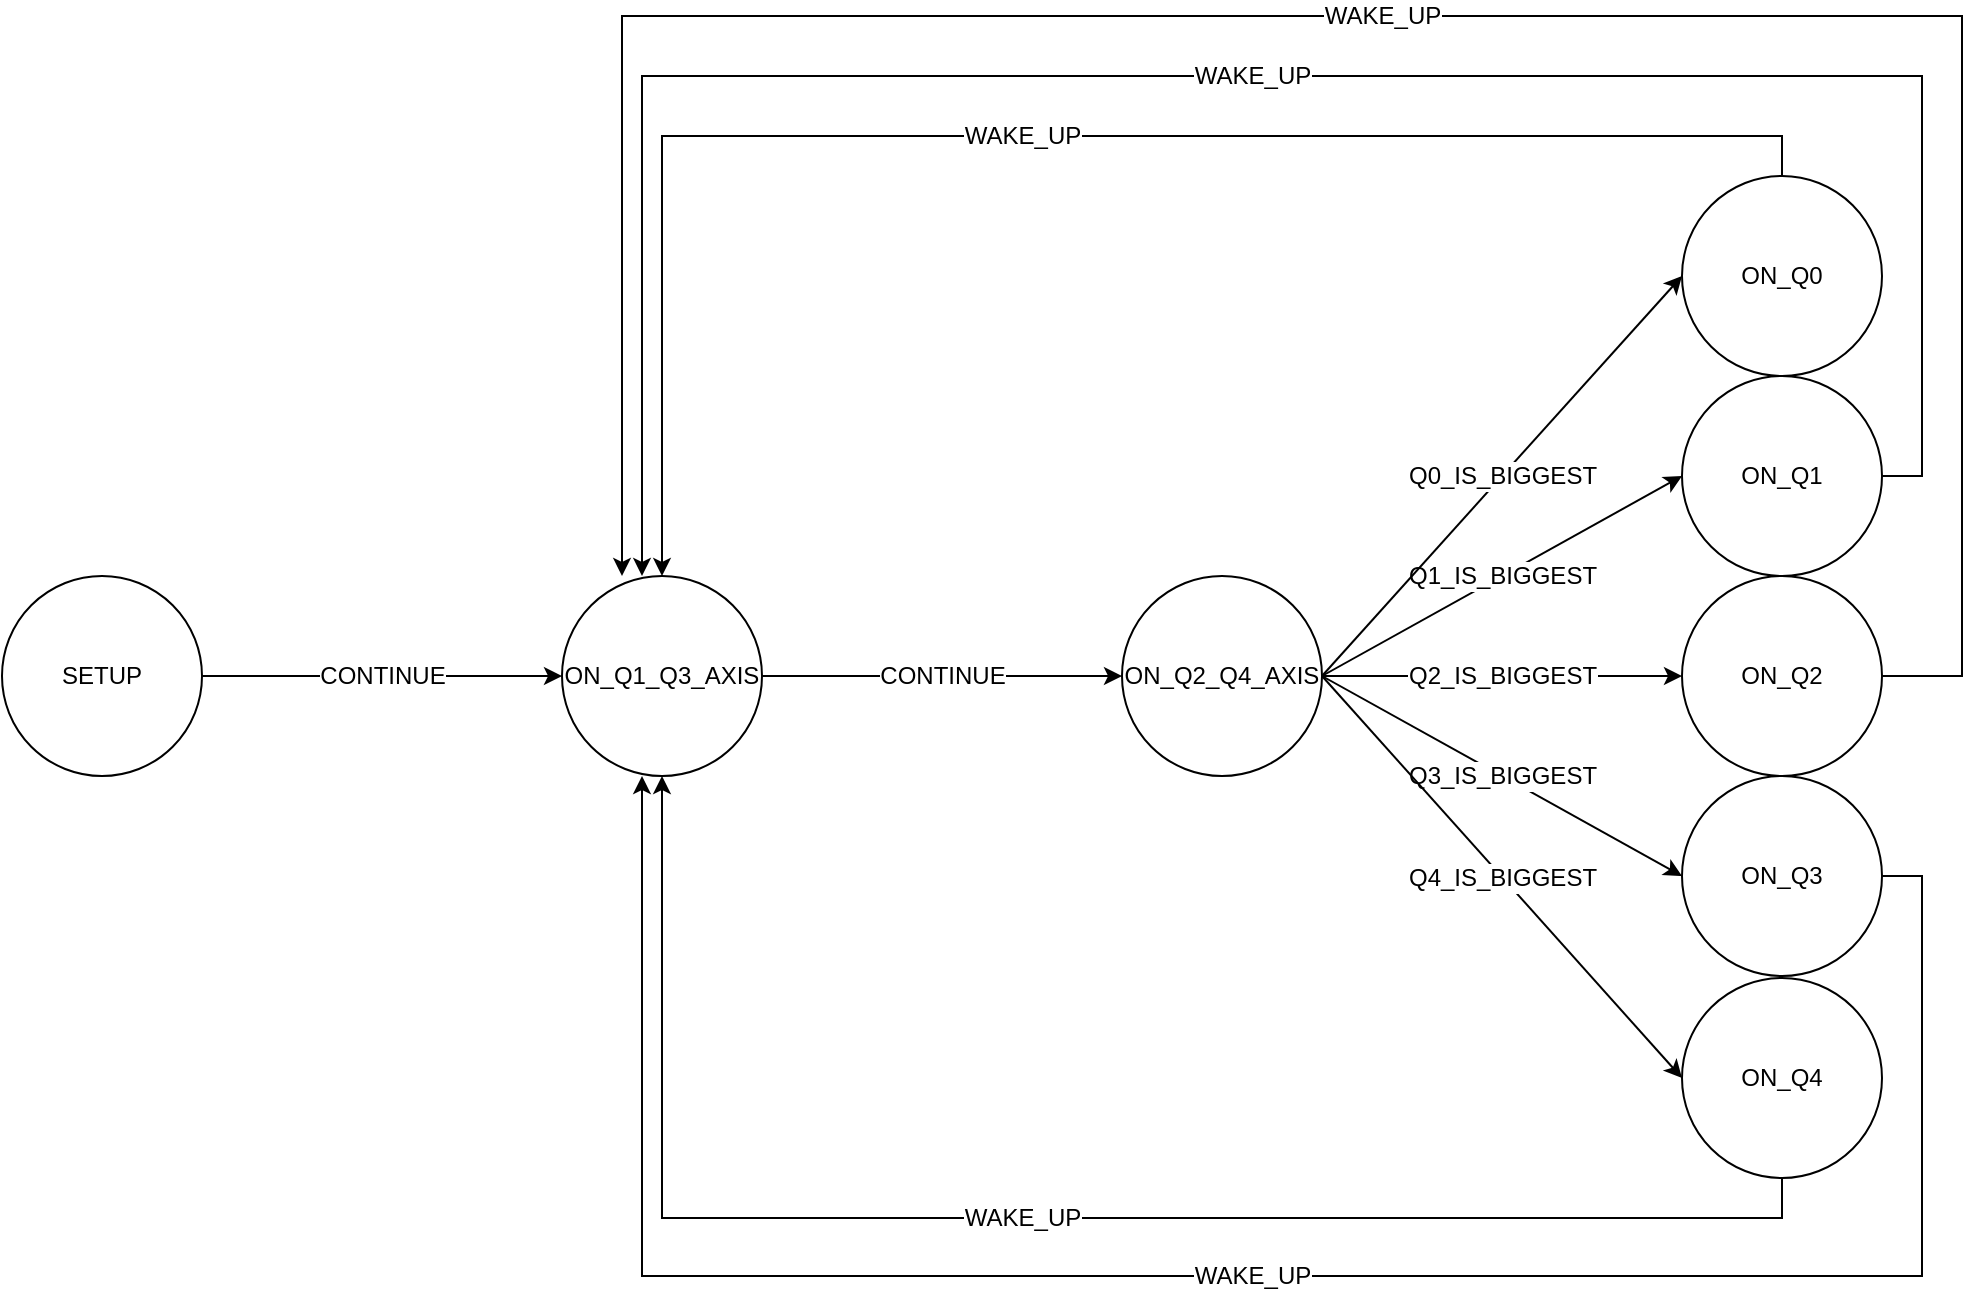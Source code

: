 <mxfile version="24.2.7" type="device" pages="2">
  <diagram name="Diagrama de estados" id="2YS5H9ZCi3lF4nUnDpEQ">
    <mxGraphModel dx="2613" dy="753" grid="1" gridSize="10" guides="1" tooltips="1" connect="1" arrows="1" fold="1" page="1" pageScale="1" pageWidth="1169" pageHeight="827" math="0" shadow="0">
      <root>
        <mxCell id="0" />
        <mxCell id="1" parent="0" />
        <mxCell id="ky3cwqDqhnrRtxj8B09a-54" value="CONTINUE" style="edgeStyle=none;rounded=0;orthogonalLoop=1;jettySize=auto;html=1;fontSize=12;" parent="1" source="ky3cwqDqhnrRtxj8B09a-55" target="ky3cwqDqhnrRtxj8B09a-57" edge="1">
          <mxGeometry relative="1" as="geometry" />
        </mxCell>
        <mxCell id="ky3cwqDqhnrRtxj8B09a-55" value="SETUP" style="ellipse;whiteSpace=wrap;html=1;aspect=fixed;fontSize=12;" parent="1" vertex="1">
          <mxGeometry x="-260" y="730.0" width="100" height="100" as="geometry" />
        </mxCell>
        <mxCell id="ky3cwqDqhnrRtxj8B09a-78" value="CONTINUE" style="edgeStyle=orthogonalEdgeStyle;rounded=0;orthogonalLoop=1;jettySize=auto;html=1;fontSize=12;" parent="1" source="ky3cwqDqhnrRtxj8B09a-57" target="ky3cwqDqhnrRtxj8B09a-77" edge="1">
          <mxGeometry relative="1" as="geometry" />
        </mxCell>
        <mxCell id="ky3cwqDqhnrRtxj8B09a-57" value="ON_Q1_Q3_AXIS" style="ellipse;whiteSpace=wrap;html=1;aspect=fixed;fontSize=12;" parent="1" vertex="1">
          <mxGeometry x="20" y="730.0" width="100" height="100" as="geometry" />
        </mxCell>
        <mxCell id="ky3cwqDqhnrRtxj8B09a-80" value="Q1_IS_BIGGEST" style="edgeStyle=none;rounded=0;orthogonalLoop=1;jettySize=auto;html=1;entryX=0;entryY=0.5;entryDx=0;entryDy=0;exitX=1;exitY=0.5;exitDx=0;exitDy=0;fontSize=12;" parent="1" source="ky3cwqDqhnrRtxj8B09a-77" target="ky3cwqDqhnrRtxj8B09a-83" edge="1">
          <mxGeometry relative="1" as="geometry" />
        </mxCell>
        <mxCell id="ky3cwqDqhnrRtxj8B09a-86" value="Q2_IS_BIGGEST" style="edgeStyle=none;rounded=0;orthogonalLoop=1;jettySize=auto;html=1;exitX=1;exitY=0.5;exitDx=0;exitDy=0;entryX=0;entryY=0.5;entryDx=0;entryDy=0;fontSize=12;" parent="1" source="ky3cwqDqhnrRtxj8B09a-77" target="ky3cwqDqhnrRtxj8B09a-79" edge="1">
          <mxGeometry relative="1" as="geometry" />
        </mxCell>
        <mxCell id="ky3cwqDqhnrRtxj8B09a-87" value="Q3_IS_BIGGEST" style="edgeStyle=none;rounded=0;orthogonalLoop=1;jettySize=auto;html=1;exitX=1;exitY=0.5;exitDx=0;exitDy=0;entryX=0;entryY=0.5;entryDx=0;entryDy=0;fontSize=12;" parent="1" source="ky3cwqDqhnrRtxj8B09a-77" target="ky3cwqDqhnrRtxj8B09a-84" edge="1">
          <mxGeometry relative="1" as="geometry" />
        </mxCell>
        <mxCell id="ky3cwqDqhnrRtxj8B09a-88" value="Q4_IS_BIGGEST" style="edgeStyle=none;rounded=0;orthogonalLoop=1;jettySize=auto;html=1;exitX=1;exitY=0.5;exitDx=0;exitDy=0;entryX=0;entryY=0.5;entryDx=0;entryDy=0;fontSize=12;" parent="1" source="ky3cwqDqhnrRtxj8B09a-77" target="ky3cwqDqhnrRtxj8B09a-85" edge="1">
          <mxGeometry relative="1" as="geometry" />
        </mxCell>
        <mxCell id="ky3cwqDqhnrRtxj8B09a-90" value="Q0_IS_BIGGEST" style="edgeStyle=none;rounded=0;orthogonalLoop=1;jettySize=auto;html=1;exitX=1;exitY=0.5;exitDx=0;exitDy=0;entryX=0;entryY=0.5;entryDx=0;entryDy=0;fontSize=12;" parent="1" source="ky3cwqDqhnrRtxj8B09a-77" target="ky3cwqDqhnrRtxj8B09a-89" edge="1">
          <mxGeometry relative="1" as="geometry" />
        </mxCell>
        <mxCell id="ky3cwqDqhnrRtxj8B09a-77" value="ON_Q2_Q4_AXIS" style="ellipse;whiteSpace=wrap;html=1;aspect=fixed;fontSize=12;" parent="1" vertex="1">
          <mxGeometry x="300" y="730.0" width="100" height="100" as="geometry" />
        </mxCell>
        <mxCell id="ky3cwqDqhnrRtxj8B09a-79" value="ON_Q2" style="ellipse;whiteSpace=wrap;html=1;aspect=fixed;fontSize=12;" parent="1" vertex="1">
          <mxGeometry x="580" y="730.0" width="100" height="100" as="geometry" />
        </mxCell>
        <mxCell id="ky3cwqDqhnrRtxj8B09a-83" value="ON_Q1" style="ellipse;whiteSpace=wrap;html=1;aspect=fixed;fontSize=12;" parent="1" vertex="1">
          <mxGeometry x="580" y="630.0" width="100" height="100" as="geometry" />
        </mxCell>
        <mxCell id="ky3cwqDqhnrRtxj8B09a-84" value="ON_Q3" style="ellipse;whiteSpace=wrap;html=1;aspect=fixed;fontSize=12;" parent="1" vertex="1">
          <mxGeometry x="580" y="830.0" width="100" height="100" as="geometry" />
        </mxCell>
        <mxCell id="ky3cwqDqhnrRtxj8B09a-100" value="WAKE_UP" style="edgeStyle=orthogonalEdgeStyle;rounded=0;orthogonalLoop=1;jettySize=auto;html=1;exitX=0.5;exitY=1;exitDx=0;exitDy=0;fontSize=12;" parent="1" source="ky3cwqDqhnrRtxj8B09a-85" target="ky3cwqDqhnrRtxj8B09a-57" edge="1">
          <mxGeometry relative="1" as="geometry" />
        </mxCell>
        <mxCell id="ky3cwqDqhnrRtxj8B09a-85" value="ON_Q4" style="ellipse;whiteSpace=wrap;html=1;aspect=fixed;fontSize=12;" parent="1" vertex="1">
          <mxGeometry x="580" y="931.0" width="100" height="100" as="geometry" />
        </mxCell>
        <mxCell id="ky3cwqDqhnrRtxj8B09a-92" value="WAKE_UP" style="edgeStyle=orthogonalEdgeStyle;rounded=0;orthogonalLoop=1;jettySize=auto;html=1;exitX=0.5;exitY=0;exitDx=0;exitDy=0;entryX=0.5;entryY=0;entryDx=0;entryDy=0;fontSize=12;" parent="1" source="ky3cwqDqhnrRtxj8B09a-89" target="ky3cwqDqhnrRtxj8B09a-57" edge="1">
          <mxGeometry relative="1" as="geometry" />
        </mxCell>
        <mxCell id="ky3cwqDqhnrRtxj8B09a-89" value="ON_Q0" style="ellipse;whiteSpace=wrap;html=1;aspect=fixed;fontSize=12;" parent="1" vertex="1">
          <mxGeometry x="580" y="530.0" width="100" height="100" as="geometry" />
        </mxCell>
        <mxCell id="ky3cwqDqhnrRtxj8B09a-101" value="WAKE_UP" style="edgeStyle=orthogonalEdgeStyle;rounded=0;orthogonalLoop=1;jettySize=auto;html=1;exitX=1;exitY=0.5;exitDx=0;exitDy=0;entryX=0.4;entryY=1;entryDx=0;entryDy=0;entryPerimeter=0;fontSize=12;" parent="1" source="ky3cwqDqhnrRtxj8B09a-84" target="ky3cwqDqhnrRtxj8B09a-57" edge="1">
          <mxGeometry relative="1" as="geometry">
            <Array as="points">
              <mxPoint x="700" y="880" />
              <mxPoint x="700" y="1080" />
              <mxPoint x="60" y="1080" />
            </Array>
          </mxGeometry>
        </mxCell>
        <mxCell id="ky3cwqDqhnrRtxj8B09a-102" value="WAKE_UP" style="edgeStyle=orthogonalEdgeStyle;rounded=0;orthogonalLoop=1;jettySize=auto;html=1;exitX=1;exitY=0.5;exitDx=0;exitDy=0;entryX=0.4;entryY=0;entryDx=0;entryDy=0;entryPerimeter=0;fontSize=12;" parent="1" source="ky3cwqDqhnrRtxj8B09a-83" target="ky3cwqDqhnrRtxj8B09a-57" edge="1">
          <mxGeometry relative="1" as="geometry">
            <Array as="points">
              <mxPoint x="700" y="680" />
              <mxPoint x="700" y="480" />
              <mxPoint x="60" y="480" />
            </Array>
          </mxGeometry>
        </mxCell>
        <mxCell id="ky3cwqDqhnrRtxj8B09a-103" value="WAKE_UP" style="edgeStyle=orthogonalEdgeStyle;rounded=0;orthogonalLoop=1;jettySize=auto;html=1;exitX=1;exitY=0.5;exitDx=0;exitDy=0;entryX=0.3;entryY=0;entryDx=0;entryDy=0;entryPerimeter=0;fontSize=12;" parent="1" source="ky3cwqDqhnrRtxj8B09a-79" target="ky3cwqDqhnrRtxj8B09a-57" edge="1">
          <mxGeometry relative="1" as="geometry">
            <Array as="points">
              <mxPoint x="720" y="780" />
              <mxPoint x="720" y="450" />
              <mxPoint x="50" y="450" />
            </Array>
          </mxGeometry>
        </mxCell>
      </root>
    </mxGraphModel>
  </diagram>
  <diagram id="L4zISgUBIAaE1iMOp7W1" name="Planos">
    <mxGraphModel dx="2591" dy="2089" grid="1" gridSize="10" guides="1" tooltips="1" connect="1" arrows="1" fold="1" page="1" pageScale="1" pageWidth="827" pageHeight="1169" math="0" shadow="0">
      <root>
        <mxCell id="0" />
        <mxCell id="1" parent="0" />
        <mxCell id="abRbxnpv3emvs4SVTnRn-21" value="" style="verticalLabelPosition=bottom;verticalAlign=top;html=1;shape=mxgraph.basic.half_circle;rotation=180;fillColor=#EAF1FC;strokeColor=#6c8ebf;" vertex="1" parent="1">
          <mxGeometry x="1140" y="-300" width="600" height="300" as="geometry" />
        </mxCell>
        <mxCell id="abRbxnpv3emvs4SVTnRn-1" value="" style="shape=orEllipse;perimeter=ellipsePerimeter;whiteSpace=wrap;html=1;backgroundOutline=1;fillColor=#eaf1fc;strokeColor=#6c8ebf;" vertex="1" parent="1">
          <mxGeometry x="-300" y="-300" width="600" height="600" as="geometry" />
        </mxCell>
        <mxCell id="abRbxnpv3emvs4SVTnRn-2" value="" style="ellipse;whiteSpace=wrap;html=1;aspect=fixed;fillColor=#EAF1FC;strokeColor=#6c8ebf;" vertex="1" parent="1">
          <mxGeometry x="-112.5" y="-112.5" width="225" height="225" as="geometry" />
        </mxCell>
        <mxCell id="abRbxnpv3emvs4SVTnRn-60" style="edgeStyle=none;rounded=0;orthogonalLoop=1;jettySize=auto;html=1;exitX=1;exitY=0.5;exitDx=0;exitDy=0;endArrow=none;endFill=0;fillColor=#f8cecc;strokeColor=#b85450;" edge="1" parent="1" source="abRbxnpv3emvs4SVTnRn-7" target="abRbxnpv3emvs4SVTnRn-32">
          <mxGeometry relative="1" as="geometry" />
        </mxCell>
        <mxCell id="abRbxnpv3emvs4SVTnRn-61" style="edgeStyle=none;rounded=0;orthogonalLoop=1;jettySize=auto;html=1;exitX=0.5;exitY=0;exitDx=0;exitDy=0;endArrow=none;endFill=0;fillColor=#f8cecc;strokeColor=#b85450;" edge="1" parent="1" source="abRbxnpv3emvs4SVTnRn-7" target="abRbxnpv3emvs4SVTnRn-33">
          <mxGeometry relative="1" as="geometry" />
        </mxCell>
        <mxCell id="abRbxnpv3emvs4SVTnRn-62" style="edgeStyle=none;rounded=0;orthogonalLoop=1;jettySize=auto;html=1;exitX=0.5;exitY=1;exitDx=0;exitDy=0;fillColor=#f8cecc;strokeColor=#b85450;endArrow=none;endFill=0;" edge="1" parent="1" source="abRbxnpv3emvs4SVTnRn-7" target="abRbxnpv3emvs4SVTnRn-35">
          <mxGeometry relative="1" as="geometry" />
        </mxCell>
        <mxCell id="abRbxnpv3emvs4SVTnRn-7" value="" style="shape=ext;double=1;whiteSpace=wrap;html=1;aspect=fixed;fillColor=#1ba1e2;fontColor=#ffffff;strokeColor=#006EAF;rotation=315;direction=east;" vertex="1" parent="1">
          <mxGeometry x="-80" y="-80" width="160" height="160" as="geometry" />
        </mxCell>
        <mxCell id="abRbxnpv3emvs4SVTnRn-8" value="x" style="shape=flexArrow;endArrow=classic;html=1;rounded=0;entryX=1;entryY=0.5;entryDx=0;entryDy=0;fillColor=#e51400;strokeColor=#B20000;" edge="1" parent="1" target="abRbxnpv3emvs4SVTnRn-7">
          <mxGeometry width="50" height="50" relative="1" as="geometry">
            <mxPoint as="sourcePoint" />
            <mxPoint x="640" y="580" as="targetPoint" />
          </mxGeometry>
        </mxCell>
        <mxCell id="abRbxnpv3emvs4SVTnRn-9" value="y" style="shape=flexArrow;endArrow=classic;html=1;rounded=0;startSize=0;entryX=0;entryY=0.5;entryDx=0;entryDy=0;fillColor=#008a00;strokeColor=#005700;" edge="1" parent="1" target="abRbxnpv3emvs4SVTnRn-7">
          <mxGeometry width="50" height="50" relative="1" as="geometry">
            <mxPoint as="sourcePoint" />
            <mxPoint x="70" y="-10" as="targetPoint" />
          </mxGeometry>
        </mxCell>
        <mxCell id="abRbxnpv3emvs4SVTnRn-19" value="ON_Q1_Q3_AXIS" style="text;html=1;align=center;verticalAlign=middle;whiteSpace=wrap;rounded=0;fontSize=20;fontStyle=1" vertex="1" parent="1">
          <mxGeometry x="-112.5" y="-380" width="265" height="58" as="geometry" />
        </mxCell>
        <mxCell id="abRbxnpv3emvs4SVTnRn-20" value="ON_Q2_Q4_AXIS" style="text;html=1;align=center;verticalAlign=middle;whiteSpace=wrap;rounded=0;fontSize=20;fontStyle=1" vertex="1" parent="1">
          <mxGeometry x="584" y="-380" width="265" height="58" as="geometry" />
        </mxCell>
        <mxCell id="abRbxnpv3emvs4SVTnRn-22" value="" style="endArrow=none;html=1;rounded=0;exitX=0.5;exitY=0;exitDx=0;exitDy=0;exitPerimeter=0;entryX=0.5;entryY=1;entryDx=0;entryDy=0;entryPerimeter=0;fillColor=#dae8fc;strokeColor=#6c8ebf;" edge="1" parent="1" source="abRbxnpv3emvs4SVTnRn-21" target="abRbxnpv3emvs4SVTnRn-21">
          <mxGeometry width="50" height="50" relative="1" as="geometry">
            <mxPoint x="1350" y="-90" as="sourcePoint" />
            <mxPoint x="1400" y="-140" as="targetPoint" />
          </mxGeometry>
        </mxCell>
        <mxCell id="abRbxnpv3emvs4SVTnRn-23" value="ON_Q3" style="text;html=1;align=center;verticalAlign=middle;whiteSpace=wrap;rounded=0;fontSize=20;fontStyle=1" vertex="1" parent="1">
          <mxGeometry x="1307.5" y="-380" width="265" height="58" as="geometry" />
        </mxCell>
        <mxCell id="abRbxnpv3emvs4SVTnRn-24" value="Q3" style="text;html=1;align=center;verticalAlign=middle;resizable=0;points=[];autosize=1;strokeColor=none;fillColor=none;fontSize=22;" vertex="1" parent="1">
          <mxGeometry x="1300" y="-171.25" width="50" height="40" as="geometry" />
        </mxCell>
        <mxCell id="abRbxnpv3emvs4SVTnRn-25" value="Q1" style="text;html=1;align=center;verticalAlign=middle;resizable=0;points=[];autosize=1;strokeColor=none;fillColor=none;fontSize=22;" vertex="1" parent="1">
          <mxGeometry x="1540" y="-170" width="50" height="40" as="geometry" />
        </mxCell>
        <mxCell id="mCGAD4PEATvQ_UTpFTDE-2" style="edgeStyle=none;rounded=0;orthogonalLoop=1;jettySize=auto;html=1;endArrow=none;endFill=0;fillColor=#d5e8d4;strokeColor=#82b366;exitX=0.5;exitY=0;exitDx=0;exitDy=0;exitPerimeter=0;" edge="1" parent="1" source="abRbxnpv3emvs4SVTnRn-21" target="mCGAD4PEATvQ_UTpFTDE-1">
          <mxGeometry relative="1" as="geometry" />
        </mxCell>
        <mxCell id="abRbxnpv3emvs4SVTnRn-32" value="0°" style="text;html=1;align=center;verticalAlign=middle;resizable=0;points=[];autosize=1;strokeColor=none;fillColor=none;fontSize=22;rotation=315;" vertex="1" parent="1">
          <mxGeometry x="234" y="-274" width="40" height="40" as="geometry" />
        </mxCell>
        <mxCell id="abRbxnpv3emvs4SVTnRn-33" value="90°" style="text;html=1;align=center;verticalAlign=middle;resizable=0;points=[];autosize=1;strokeColor=none;fillColor=none;fontSize=22;rotation=315;" vertex="1" parent="1">
          <mxGeometry x="-285" y="-274" width="60" height="40" as="geometry" />
        </mxCell>
        <mxCell id="abRbxnpv3emvs4SVTnRn-34" value="180°" style="text;html=1;align=center;verticalAlign=middle;resizable=0;points=[];autosize=1;strokeColor=none;fillColor=none;fontSize=22;rotation=315;" vertex="1" parent="1">
          <mxGeometry x="-300" y="245" width="70" height="40" as="geometry" />
        </mxCell>
        <mxCell id="abRbxnpv3emvs4SVTnRn-35" value="270°" style="text;html=1;align=center;verticalAlign=middle;resizable=0;points=[];autosize=1;strokeColor=none;fillColor=none;fontSize=22;rotation=315;" vertex="1" parent="1">
          <mxGeometry x="219" y="234" width="70" height="40" as="geometry" />
        </mxCell>
        <mxCell id="abRbxnpv3emvs4SVTnRn-59" style="edgeStyle=none;rounded=0;orthogonalLoop=1;jettySize=auto;html=1;exitX=0;exitY=0.5;exitDx=0;exitDy=0;endArrow=none;endFill=0;fillColor=#f8cecc;strokeColor=#b85450;" edge="1" parent="1" source="abRbxnpv3emvs4SVTnRn-7" target="abRbxnpv3emvs4SVTnRn-34">
          <mxGeometry relative="1" as="geometry" />
        </mxCell>
        <mxCell id="abRbxnpv3emvs4SVTnRn-5" value="Q3" style="text;html=1;align=center;verticalAlign=middle;resizable=0;points=[];autosize=1;fontSize=22;fillColor=#EAF1FC;" vertex="1" parent="1">
          <mxGeometry x="-162.5" y="112.5" width="50" height="40" as="geometry" />
        </mxCell>
        <mxCell id="abRbxnpv3emvs4SVTnRn-3" value="Q1" style="text;html=1;align=center;verticalAlign=middle;resizable=0;points=[];autosize=1;strokeColor=none;fillColor=#EAF1FC;fontSize=22;" vertex="1" parent="1">
          <mxGeometry x="112.5" y="-152.5" width="50" height="40" as="geometry" />
        </mxCell>
        <mxCell id="abRbxnpv3emvs4SVTnRn-6" value="Q2" style="text;html=1;align=center;verticalAlign=middle;resizable=0;points=[];autosize=1;strokeColor=none;fillColor=#EAF1FC;fontSize=22;" vertex="1" parent="1">
          <mxGeometry x="-181.25" y="-171.25" width="50" height="40" as="geometry" />
        </mxCell>
        <mxCell id="abRbxnpv3emvs4SVTnRn-4" value="Q4" style="text;html=1;align=center;verticalAlign=middle;resizable=0;points=[];autosize=1;strokeColor=none;fillColor=#EAF1FC;fontSize=22;" vertex="1" parent="1">
          <mxGeometry x="112.5" y="112.5" width="50" height="40" as="geometry" />
        </mxCell>
        <mxCell id="abRbxnpv3emvs4SVTnRn-64" value="" style="shape=orEllipse;perimeter=ellipsePerimeter;whiteSpace=wrap;html=1;backgroundOutline=1;fillColor=#eaf1fc;strokeColor=#6c8ebf;" vertex="1" parent="1">
          <mxGeometry x="416.5" y="-300" width="600" height="600" as="geometry" />
        </mxCell>
        <mxCell id="abRbxnpv3emvs4SVTnRn-65" value="" style="ellipse;whiteSpace=wrap;html=1;aspect=fixed;fillColor=#EAF1FC;strokeColor=#6c8ebf;" vertex="1" parent="1">
          <mxGeometry x="604" y="-112.5" width="225" height="225" as="geometry" />
        </mxCell>
        <mxCell id="abRbxnpv3emvs4SVTnRn-66" style="edgeStyle=none;rounded=0;orthogonalLoop=1;jettySize=auto;html=1;exitX=0.5;exitY=1;exitDx=0;exitDy=0;endArrow=none;endFill=0;fillColor=#f8cecc;strokeColor=#b85450;" edge="1" parent="1" source="abRbxnpv3emvs4SVTnRn-69" target="abRbxnpv3emvs4SVTnRn-72">
          <mxGeometry relative="1" as="geometry" />
        </mxCell>
        <mxCell id="abRbxnpv3emvs4SVTnRn-67" style="edgeStyle=none;rounded=0;orthogonalLoop=1;jettySize=auto;html=1;endArrow=none;endFill=0;fillColor=#f8cecc;strokeColor=#b85450;" edge="1" parent="1" source="abRbxnpv3emvs4SVTnRn-69" target="abRbxnpv3emvs4SVTnRn-73">
          <mxGeometry relative="1" as="geometry" />
        </mxCell>
        <mxCell id="abRbxnpv3emvs4SVTnRn-68" style="edgeStyle=none;rounded=0;orthogonalLoop=1;jettySize=auto;html=1;exitX=0;exitY=0.5;exitDx=0;exitDy=0;fillColor=#f8cecc;strokeColor=#b85450;endArrow=none;endFill=0;" edge="1" parent="1" source="abRbxnpv3emvs4SVTnRn-69" target="abRbxnpv3emvs4SVTnRn-75">
          <mxGeometry relative="1" as="geometry" />
        </mxCell>
        <mxCell id="abRbxnpv3emvs4SVTnRn-69" value="" style="shape=ext;double=1;whiteSpace=wrap;html=1;aspect=fixed;fillColor=#1ba1e2;fontColor=#ffffff;strokeColor=#006EAF;rotation=315;direction=north;" vertex="1" parent="1">
          <mxGeometry x="636.5" y="-80" width="160" height="160" as="geometry" />
        </mxCell>
        <mxCell id="abRbxnpv3emvs4SVTnRn-70" value="x" style="shape=flexArrow;endArrow=classic;html=1;rounded=0;entryX=1;entryY=0.5;entryDx=0;entryDy=0;fillColor=#e51400;strokeColor=#B20000;" edge="1" parent="1" target="abRbxnpv3emvs4SVTnRn-69">
          <mxGeometry width="50" height="50" relative="1" as="geometry">
            <mxPoint x="716.5" as="sourcePoint" />
            <mxPoint x="1356.5" y="580" as="targetPoint" />
          </mxGeometry>
        </mxCell>
        <mxCell id="abRbxnpv3emvs4SVTnRn-71" value="y" style="shape=flexArrow;endArrow=classic;html=1;rounded=0;startSize=0;entryX=0;entryY=0.5;entryDx=0;entryDy=0;fillColor=#008a00;strokeColor=#005700;" edge="1" parent="1" target="abRbxnpv3emvs4SVTnRn-69">
          <mxGeometry width="50" height="50" relative="1" as="geometry">
            <mxPoint x="716.5" as="sourcePoint" />
            <mxPoint x="786.5" y="-10" as="targetPoint" />
          </mxGeometry>
        </mxCell>
        <mxCell id="abRbxnpv3emvs4SVTnRn-72" value="0°" style="text;html=1;align=center;verticalAlign=middle;resizable=0;points=[];autosize=1;strokeColor=none;fillColor=none;fontSize=22;rotation=315;" vertex="1" parent="1">
          <mxGeometry x="950.5" y="-274" width="40" height="40" as="geometry" />
        </mxCell>
        <mxCell id="abRbxnpv3emvs4SVTnRn-73" value="90°" style="text;html=1;align=center;verticalAlign=middle;resizable=0;points=[];autosize=1;strokeColor=none;fillColor=none;fontSize=22;rotation=315;" vertex="1" parent="1">
          <mxGeometry x="431.5" y="-274" width="60" height="40" as="geometry" />
        </mxCell>
        <mxCell id="abRbxnpv3emvs4SVTnRn-74" value="180°" style="text;html=1;align=center;verticalAlign=middle;resizable=0;points=[];autosize=1;strokeColor=none;fillColor=none;fontSize=22;rotation=315;" vertex="1" parent="1">
          <mxGeometry x="416.5" y="245" width="70" height="40" as="geometry" />
        </mxCell>
        <mxCell id="abRbxnpv3emvs4SVTnRn-75" value="270°" style="text;html=1;align=center;verticalAlign=middle;resizable=0;points=[];autosize=1;strokeColor=none;fillColor=none;fontSize=22;rotation=315;" vertex="1" parent="1">
          <mxGeometry x="935.5" y="234" width="70" height="40" as="geometry" />
        </mxCell>
        <mxCell id="abRbxnpv3emvs4SVTnRn-76" style="edgeStyle=none;rounded=0;orthogonalLoop=1;jettySize=auto;html=1;exitX=0.5;exitY=0;exitDx=0;exitDy=0;endArrow=none;endFill=0;fillColor=#f8cecc;strokeColor=#b85450;" edge="1" parent="1" source="abRbxnpv3emvs4SVTnRn-69" target="abRbxnpv3emvs4SVTnRn-74">
          <mxGeometry relative="1" as="geometry" />
        </mxCell>
        <mxCell id="abRbxnpv3emvs4SVTnRn-77" value="Q3" style="text;html=1;align=center;verticalAlign=middle;resizable=0;points=[];autosize=1;fontSize=22;fillColor=#EAF1FC;" vertex="1" parent="1">
          <mxGeometry x="554" y="112.5" width="50" height="40" as="geometry" />
        </mxCell>
        <mxCell id="abRbxnpv3emvs4SVTnRn-78" value="Q1" style="text;html=1;align=center;verticalAlign=middle;resizable=0;points=[];autosize=1;strokeColor=none;fillColor=#EAF1FC;fontSize=22;" vertex="1" parent="1">
          <mxGeometry x="829" y="-152.5" width="50" height="40" as="geometry" />
        </mxCell>
        <mxCell id="abRbxnpv3emvs4SVTnRn-79" value="Q2" style="text;html=1;align=center;verticalAlign=middle;resizable=0;points=[];autosize=1;strokeColor=none;fillColor=#EAF1FC;fontSize=22;" vertex="1" parent="1">
          <mxGeometry x="535.25" y="-171.25" width="50" height="40" as="geometry" />
        </mxCell>
        <mxCell id="abRbxnpv3emvs4SVTnRn-80" value="Q4" style="text;html=1;align=center;verticalAlign=middle;resizable=0;points=[];autosize=1;strokeColor=none;fillColor=#EAF1FC;fontSize=22;" vertex="1" parent="1">
          <mxGeometry x="829" y="112.5" width="50" height="40" as="geometry" />
        </mxCell>
        <mxCell id="mCGAD4PEATvQ_UTpFTDE-1" value="135°" style="text;html=1;align=center;verticalAlign=middle;resizable=0;points=[];autosize=1;strokeColor=none;fillColor=none;fontSize=22;rotation=315;" vertex="1" parent="1">
          <mxGeometry x="1140" y="-300" width="70" height="40" as="geometry" />
        </mxCell>
        <mxCell id="mCGAD4PEATvQ_UTpFTDE-4" value="45°" style="text;html=1;align=center;verticalAlign=middle;resizable=0;points=[];autosize=1;strokeColor=none;fillColor=none;fontSize=22;rotation=45;" vertex="1" parent="1">
          <mxGeometry x="1690" y="-300" width="60" height="40" as="geometry" />
        </mxCell>
        <mxCell id="abRbxnpv3emvs4SVTnRn-29" value="z" style="shape=flexArrow;endArrow=classic;html=1;rounded=0;startSize=0;entryX=1;entryY=0;entryDx=0;entryDy=0;fillColor=#e3c800;strokeColor=#B09500;exitX=0.5;exitY=0;exitDx=0;exitDy=0;" edge="1" parent="1">
          <mxGeometry width="50" height="50" relative="1" as="geometry">
            <mxPoint x="1417" y="-24" as="sourcePoint" />
            <mxPoint x="1360" y="-80" as="targetPoint" />
          </mxGeometry>
        </mxCell>
        <mxCell id="mCGAD4PEATvQ_UTpFTDE-6" style="edgeStyle=none;rounded=0;orthogonalLoop=1;jettySize=auto;html=1;exitX=0.5;exitY=0;exitDx=0;exitDy=0;exitPerimeter=0;endArrow=none;endFill=0;fillColor=#d5e8d4;strokeColor=#82b366;" edge="1" parent="1" source="abRbxnpv3emvs4SVTnRn-21" target="mCGAD4PEATvQ_UTpFTDE-4">
          <mxGeometry relative="1" as="geometry" />
        </mxCell>
        <mxCell id="abRbxnpv3emvs4SVTnRn-26" value="" style="rounded=0;whiteSpace=wrap;html=1;rotation=-45;fillColor=#1ba1e2;fontColor=#ffffff;strokeColor=#006EAF;" vertex="1" parent="1">
          <mxGeometry x="1360" y="-37.93" width="160" height="75.86" as="geometry" />
        </mxCell>
        <mxCell id="abRbxnpv3emvs4SVTnRn-28" value="y" style="shape=flexArrow;endArrow=classic;html=1;rounded=0;startSize=0;entryX=1;entryY=0;entryDx=0;entryDy=0;fillColor=#008a00;strokeColor=#005700;exitX=0.5;exitY=0;exitDx=0;exitDy=0;" edge="1" parent="1" source="abRbxnpv3emvs4SVTnRn-26" target="abRbxnpv3emvs4SVTnRn-26">
          <mxGeometry width="50" height="50" relative="1" as="geometry">
            <mxPoint x="770" y="10" as="sourcePoint" />
            <mxPoint x="713" y="-47" as="targetPoint" />
          </mxGeometry>
        </mxCell>
        <mxCell id="abRbxnpv3emvs4SVTnRn-27" value="x" style="shape=flexArrow;endArrow=classic;html=1;rounded=0;entryX=0;entryY=0;entryDx=0;entryDy=0;fillColor=#e51400;strokeColor=#B20000;exitX=0.5;exitY=0;exitDx=0;exitDy=0;" edge="1" parent="1" source="abRbxnpv3emvs4SVTnRn-26" target="abRbxnpv3emvs4SVTnRn-26">
          <mxGeometry width="50" height="50" relative="1" as="geometry">
            <mxPoint x="1293" y="30" as="sourcePoint" />
            <mxPoint x="1350" y="87" as="targetPoint" />
          </mxGeometry>
        </mxCell>
      </root>
    </mxGraphModel>
  </diagram>
</mxfile>
